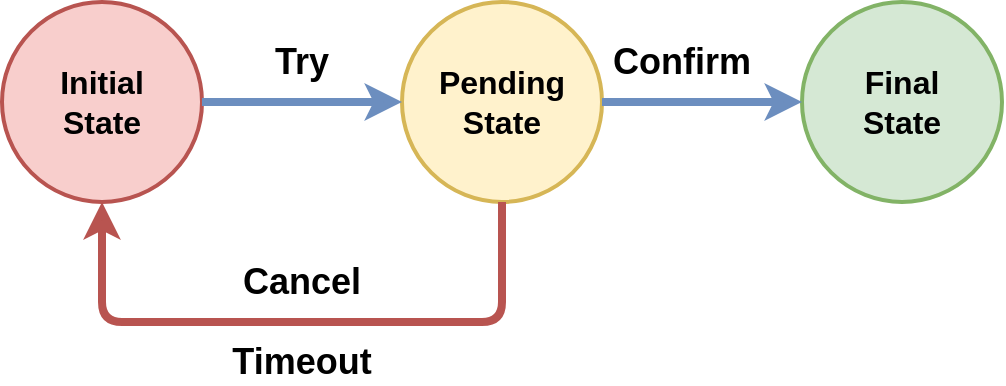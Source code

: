 <mxfile version="13.2.6" type="device"><diagram id="QEwb-HjW0UxydZQEWhRu" name="Page-1"><mxGraphModel dx="1295" dy="737" grid="1" gridSize="10" guides="1" tooltips="1" connect="1" arrows="1" fold="1" page="1" pageScale="1" pageWidth="1920" pageHeight="1200" math="0" shadow="0"><root><mxCell id="0"/><mxCell id="1" parent="0"/><mxCell id="QBt0ECKQQkrKtL0biHob-1" value="&lt;font style=&quot;font-size: 16px&quot;&gt;&lt;b&gt;Initial&lt;br&gt;State&lt;/b&gt;&lt;/font&gt;" style="ellipse;whiteSpace=wrap;html=1;aspect=fixed;strokeWidth=2;fillColor=#f8cecc;strokeColor=#b85450;" vertex="1" parent="1"><mxGeometry x="280" y="280" width="100" height="100" as="geometry"/></mxCell><mxCell id="QBt0ECKQQkrKtL0biHob-2" value="&lt;span style=&quot;font-size: 16px&quot;&gt;&lt;b&gt;Pending&lt;br&gt;&lt;/b&gt;&lt;/span&gt;&lt;b&gt;&lt;font style=&quot;font-size: 16px&quot;&gt;State&lt;/font&gt;&lt;/b&gt;" style="ellipse;whiteSpace=wrap;html=1;aspect=fixed;strokeWidth=2;fillColor=#fff2cc;strokeColor=#d6b656;" vertex="1" parent="1"><mxGeometry x="480" y="280" width="100" height="100" as="geometry"/></mxCell><mxCell id="QBt0ECKQQkrKtL0biHob-3" value="&lt;span style=&quot;font-size: 16px&quot;&gt;&lt;b&gt;Final&lt;br&gt;State&lt;/b&gt;&lt;/span&gt;" style="ellipse;whiteSpace=wrap;html=1;aspect=fixed;strokeWidth=2;fillColor=#d5e8d4;strokeColor=#82b366;" vertex="1" parent="1"><mxGeometry x="680" y="280" width="100" height="100" as="geometry"/></mxCell><mxCell id="QBt0ECKQQkrKtL0biHob-4" value="" style="endArrow=classic;html=1;exitX=1;exitY=0.5;exitDx=0;exitDy=0;entryX=0;entryY=0.5;entryDx=0;entryDy=0;strokeWidth=4;fillColor=#dae8fc;strokeColor=#6c8ebf;" edge="1" parent="1" source="QBt0ECKQQkrKtL0biHob-1" target="QBt0ECKQQkrKtL0biHob-2"><mxGeometry width="50" height="50" relative="1" as="geometry"><mxPoint x="630" y="400" as="sourcePoint"/><mxPoint x="680" y="350" as="targetPoint"/></mxGeometry></mxCell><mxCell id="QBt0ECKQQkrKtL0biHob-5" value="&lt;font style=&quot;font-size: 18px&quot;&gt;&lt;b&gt;Try&lt;/b&gt;&lt;/font&gt;" style="text;html=1;strokeColor=none;fillColor=none;align=center;verticalAlign=middle;whiteSpace=wrap;rounded=0;" vertex="1" parent="1"><mxGeometry x="410" y="300" width="40" height="20" as="geometry"/></mxCell><mxCell id="QBt0ECKQQkrKtL0biHob-6" value="" style="endArrow=classic;html=1;strokeWidth=4;exitX=1;exitY=0.5;exitDx=0;exitDy=0;entryX=0;entryY=0.5;entryDx=0;entryDy=0;fillColor=#dae8fc;strokeColor=#6c8ebf;" edge="1" parent="1" source="QBt0ECKQQkrKtL0biHob-2" target="QBt0ECKQQkrKtL0biHob-3"><mxGeometry width="50" height="50" relative="1" as="geometry"><mxPoint x="630" y="400" as="sourcePoint"/><mxPoint x="680" y="350" as="targetPoint"/></mxGeometry></mxCell><mxCell id="QBt0ECKQQkrKtL0biHob-7" value="&lt;font style=&quot;font-size: 18px&quot;&gt;&lt;b&gt;Confirm&lt;/b&gt;&lt;/font&gt;" style="text;html=1;strokeColor=none;fillColor=none;align=center;verticalAlign=middle;whiteSpace=wrap;rounded=0;" vertex="1" parent="1"><mxGeometry x="580" y="300" width="80" height="20" as="geometry"/></mxCell><mxCell id="QBt0ECKQQkrKtL0biHob-8" value="" style="endArrow=classic;html=1;strokeWidth=4;exitX=0.5;exitY=1;exitDx=0;exitDy=0;entryX=0.5;entryY=1;entryDx=0;entryDy=0;fillColor=#f8cecc;strokeColor=#b85450;" edge="1" parent="1" source="QBt0ECKQQkrKtL0biHob-2" target="QBt0ECKQQkrKtL0biHob-1"><mxGeometry width="50" height="50" relative="1" as="geometry"><mxPoint x="630" y="400" as="sourcePoint"/><mxPoint x="680" y="350" as="targetPoint"/><Array as="points"><mxPoint x="530" y="440"/><mxPoint x="330" y="440"/></Array></mxGeometry></mxCell><mxCell id="QBt0ECKQQkrKtL0biHob-9" value="&lt;font style=&quot;font-size: 18px&quot;&gt;&lt;b&gt;Cancel&lt;/b&gt;&lt;/font&gt;" style="text;html=1;strokeColor=none;fillColor=none;align=center;verticalAlign=middle;whiteSpace=wrap;rounded=0;" vertex="1" parent="1"><mxGeometry x="380" y="410" width="100" height="20" as="geometry"/></mxCell><mxCell id="QBt0ECKQQkrKtL0biHob-10" value="&lt;font style=&quot;font-size: 18px&quot;&gt;&lt;b&gt;Timeout&lt;/b&gt;&lt;/font&gt;" style="text;html=1;strokeColor=none;fillColor=none;align=center;verticalAlign=middle;whiteSpace=wrap;rounded=0;" vertex="1" parent="1"><mxGeometry x="380" y="450" width="100" height="20" as="geometry"/></mxCell></root></mxGraphModel></diagram></mxfile>